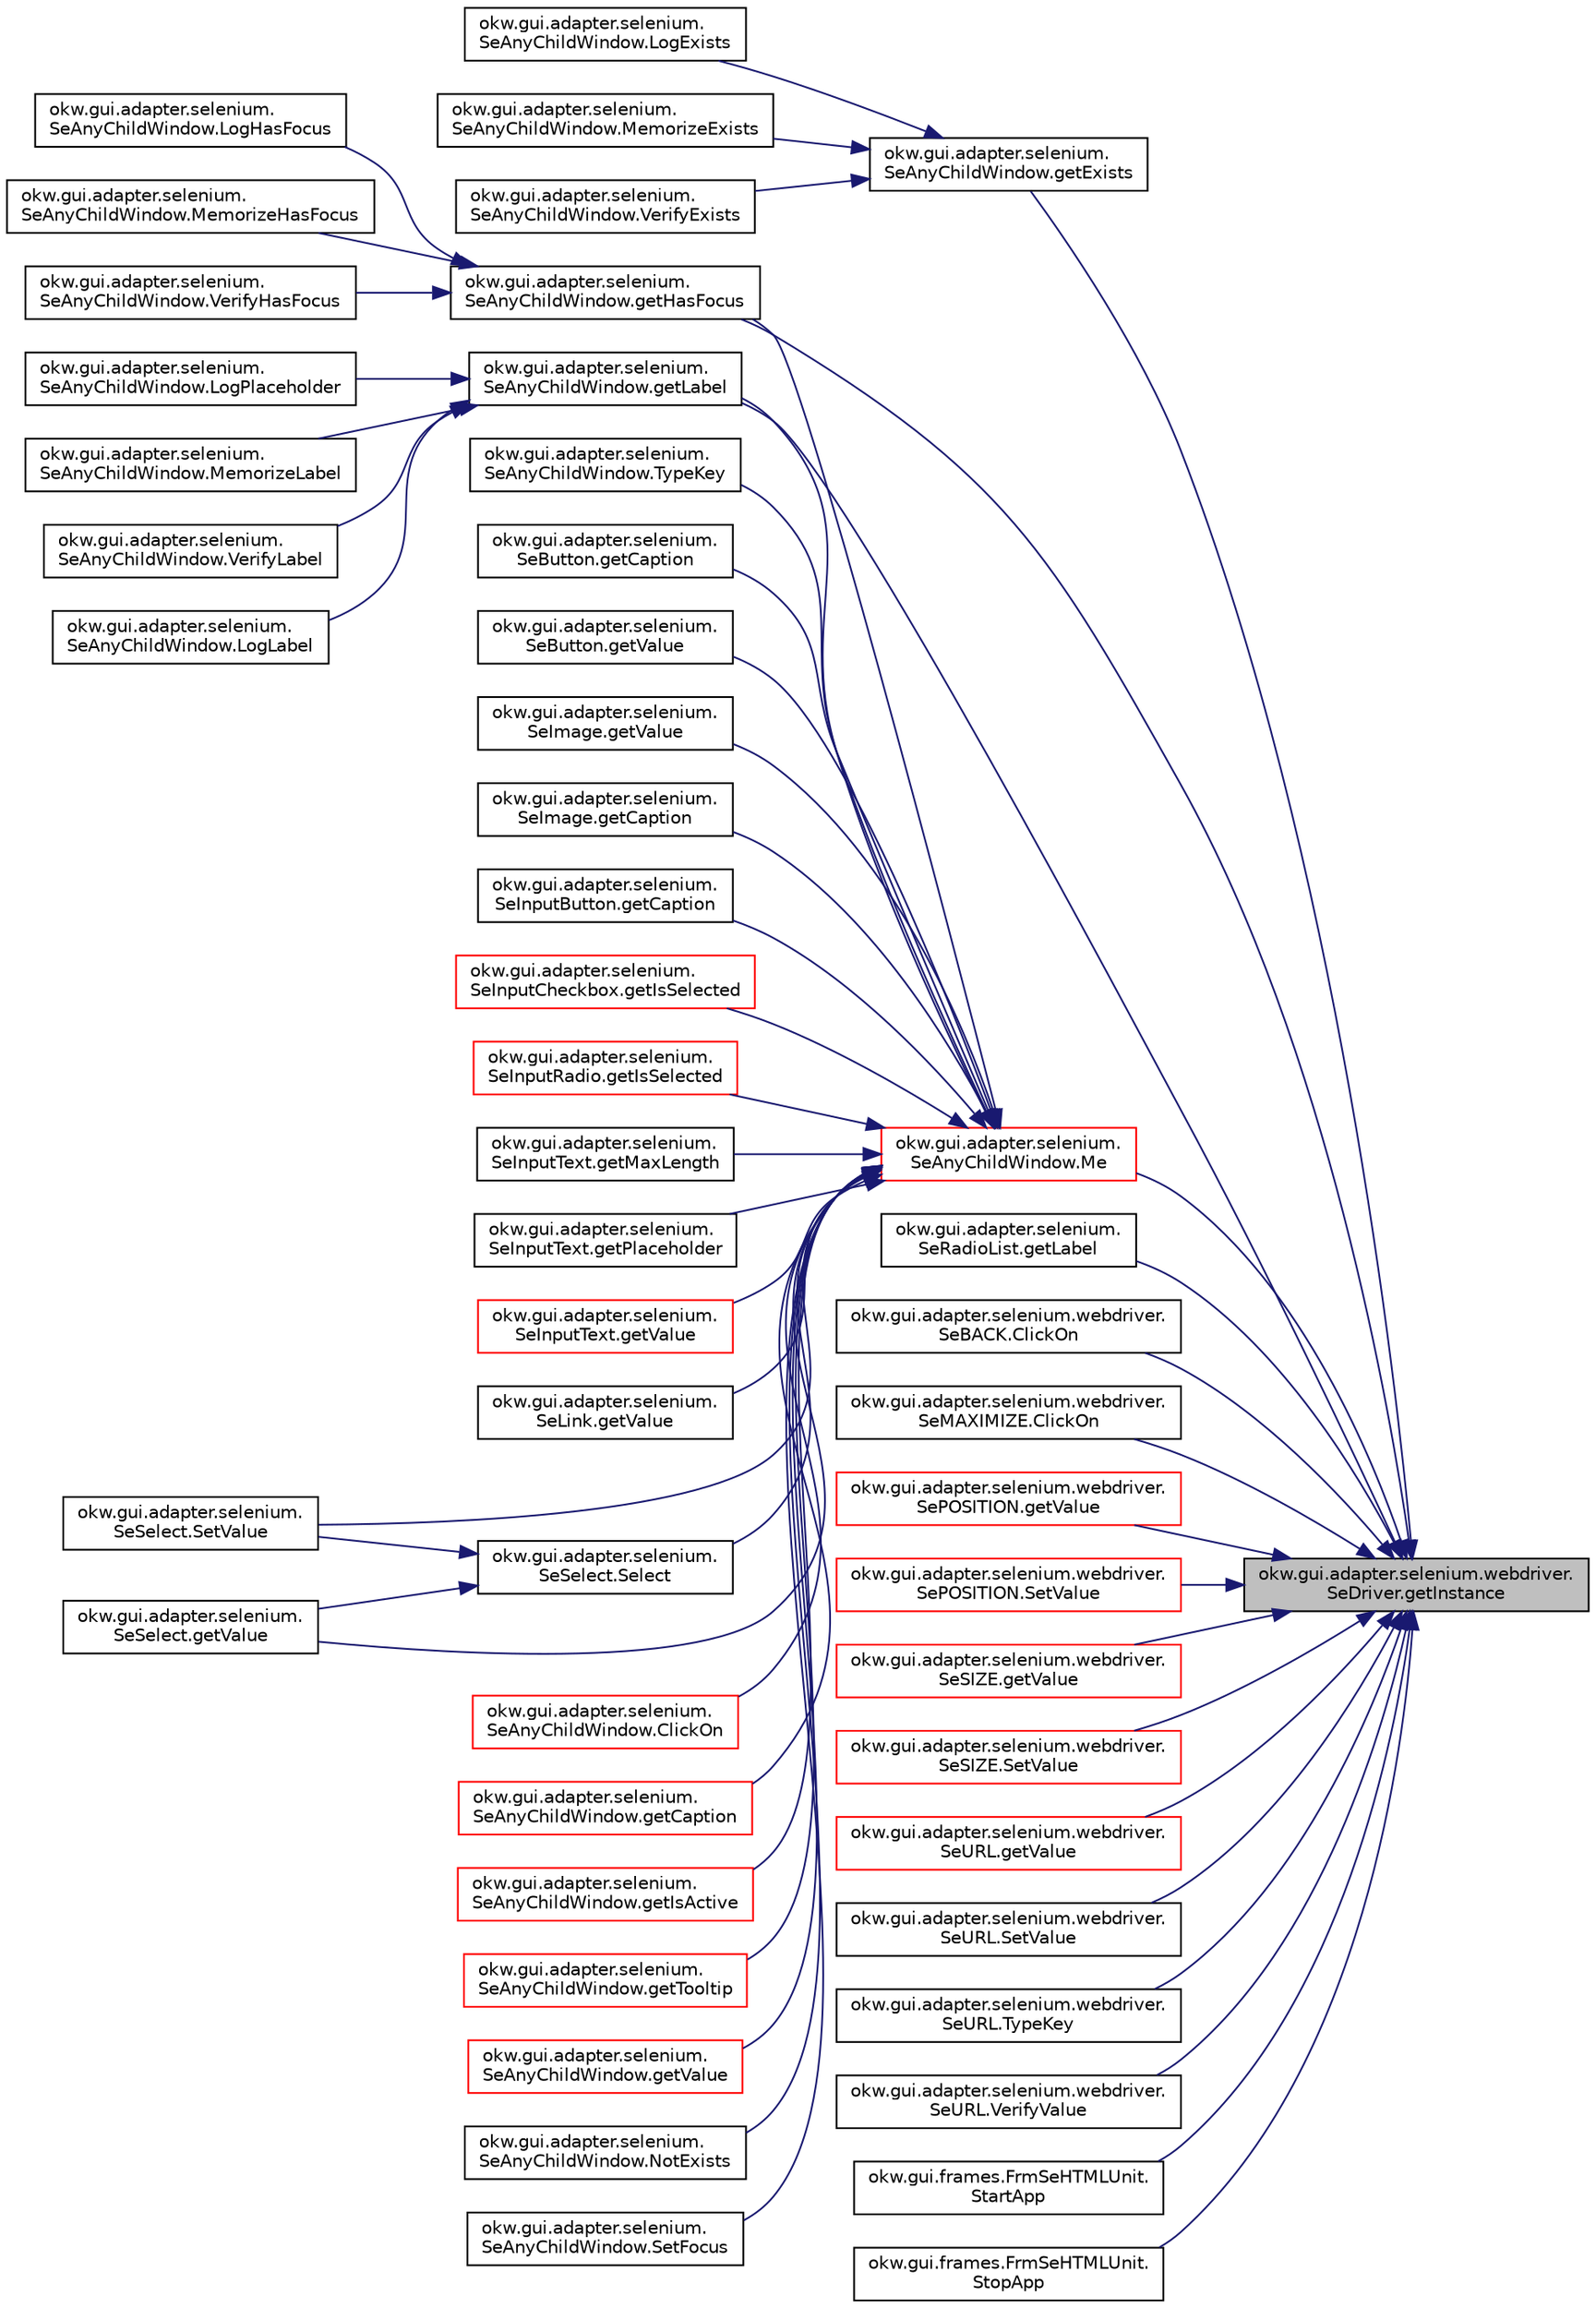 digraph "okw.gui.adapter.selenium.webdriver.SeDriver.getInstance"
{
 // INTERACTIVE_SVG=YES
 // LATEX_PDF_SIZE
  edge [fontname="Helvetica",fontsize="10",labelfontname="Helvetica",labelfontsize="10"];
  node [fontname="Helvetica",fontsize="10",shape=record];
  rankdir="RL";
  Node152 [label="okw.gui.adapter.selenium.webdriver.\lSeDriver.getInstance",height=0.2,width=0.4,color="black", fillcolor="grey75", style="filled", fontcolor="black",tooltip="Gibt die Instance für die einzige Instanz dieser Klasse zurück."];
  Node152 -> Node153 [dir="back",color="midnightblue",fontsize="10",style="solid",fontname="Helvetica"];
  Node153 [label="okw.gui.adapter.selenium.\lSeAnyChildWindow.getExists",height=0.2,width=0.4,color="black", fillcolor="white", style="filled",URL="$classokw_1_1gui_1_1adapter_1_1selenium_1_1_se_any_child_window.html#abbf4e30bd11acd1ad0c06706a6e43871",tooltip="Prüft die Existenz des aktuellen Objektes."];
  Node153 -> Node154 [dir="back",color="midnightblue",fontsize="10",style="solid",fontname="Helvetica"];
  Node154 [label="okw.gui.adapter.selenium.\lSeAnyChildWindow.LogExists",height=0.2,width=0.4,color="black", fillcolor="white", style="filled",URL="$classokw_1_1gui_1_1adapter_1_1selenium_1_1_se_any_child_window.html#a77468a67b30058f840a2c6c1bbcf44f6",tooltip="Das ist die GUI-Adapter Methode, die durch das Schlüsselwort refLogExists aufgerufen wird."];
  Node153 -> Node155 [dir="back",color="midnightblue",fontsize="10",style="solid",fontname="Helvetica"];
  Node155 [label="okw.gui.adapter.selenium.\lSeAnyChildWindow.MemorizeExists",height=0.2,width=0.4,color="black", fillcolor="white", style="filled",URL="$classokw_1_1gui_1_1adapter_1_1selenium_1_1_se_any_child_window.html#a851c4e1bf2147aece7493acfad6d2fba",tooltip="Das ist die GUI-Adapter Methode, die durch das Schlüsselwort refMemorizeExists aufgerufen wird."];
  Node153 -> Node156 [dir="back",color="midnightblue",fontsize="10",style="solid",fontname="Helvetica"];
  Node156 [label="okw.gui.adapter.selenium.\lSeAnyChildWindow.VerifyExists",height=0.2,width=0.4,color="black", fillcolor="white", style="filled",URL="$classokw_1_1gui_1_1adapter_1_1selenium_1_1_se_any_child_window.html#aa267e861bf7e7dc9e0c932e6ca5e8579",tooltip="Ermittelt/Prüft, ob das aktuelle Objekt existiert."];
  Node152 -> Node157 [dir="back",color="midnightblue",fontsize="10",style="solid",fontname="Helvetica"];
  Node157 [label="okw.gui.adapter.selenium.\lSeAnyChildWindow.getHasFocus",height=0.2,width=0.4,color="black", fillcolor="white", style="filled",URL="$classokw_1_1gui_1_1adapter_1_1selenium_1_1_se_any_child_window.html#a3dd9beab770c688211a9244ce308505c",tooltip="Methode liefert den aktuellen Zustand Wert des Focus."];
  Node157 -> Node158 [dir="back",color="midnightblue",fontsize="10",style="solid",fontname="Helvetica"];
  Node158 [label="okw.gui.adapter.selenium.\lSeAnyChildWindow.LogHasFocus",height=0.2,width=0.4,color="black", fillcolor="white", style="filled",URL="$classokw_1_1gui_1_1adapter_1_1selenium_1_1_se_any_child_window.html#a4b2c518a6da93a0960fed6da1cba688c",tooltip="Das ist die GUI-Adapter Methode, die durch das Schlüsselwort refLogHasFocus aufgerufen wird."];
  Node157 -> Node159 [dir="back",color="midnightblue",fontsize="10",style="solid",fontname="Helvetica"];
  Node159 [label="okw.gui.adapter.selenium.\lSeAnyChildWindow.MemorizeHasFocus",height=0.2,width=0.4,color="black", fillcolor="white", style="filled",URL="$classokw_1_1gui_1_1adapter_1_1selenium_1_1_se_any_child_window.html#a584bd499ca9b87b864c662303c02787a",tooltip="Das ist die GUI-Adapter Methode, die durch das Schlüsselwort refMemorizeHasFocus aufgerufen wird."];
  Node157 -> Node160 [dir="back",color="midnightblue",fontsize="10",style="solid",fontname="Helvetica"];
  Node160 [label="okw.gui.adapter.selenium.\lSeAnyChildWindow.VerifyHasFocus",height=0.2,width=0.4,color="black", fillcolor="white", style="filled",URL="$classokw_1_1gui_1_1adapter_1_1selenium_1_1_se_any_child_window.html#a6216158314b8256477ea97c2393d2015",tooltip="Ermittelt ob das GUI-Objekt den Fokus hat."];
  Node152 -> Node161 [dir="back",color="midnightblue",fontsize="10",style="solid",fontname="Helvetica"];
  Node161 [label="okw.gui.adapter.selenium.\lSeAnyChildWindow.getLabel",height=0.2,width=0.4,color="black", fillcolor="white", style="filled",URL="$classokw_1_1gui_1_1adapter_1_1selenium_1_1_se_any_child_window.html#a51e404fc0a53a8de7803e22f201f6b23",tooltip="Ermittelt den textuellen Inhalt des Labels."];
  Node161 -> Node162 [dir="back",color="midnightblue",fontsize="10",style="solid",fontname="Helvetica"];
  Node162 [label="okw.gui.adapter.selenium.\lSeAnyChildWindow.LogLabel",height=0.2,width=0.4,color="black", fillcolor="white", style="filled",URL="$classokw_1_1gui_1_1adapter_1_1selenium_1_1_se_any_child_window.html#ae2b4f85d72988ba0d20ea7763e692c9e",tooltip="Das ist die GUI-Adapter Methode, die durch das Schlüsselwort refLogLabel aufgerufen wird."];
  Node161 -> Node163 [dir="back",color="midnightblue",fontsize="10",style="solid",fontname="Helvetica"];
  Node163 [label="okw.gui.adapter.selenium.\lSeAnyChildWindow.LogPlaceholder",height=0.2,width=0.4,color="black", fillcolor="white", style="filled",URL="$classokw_1_1gui_1_1adapter_1_1selenium_1_1_se_any_child_window.html#ab600bd5adb87483eaf4aef3f0bc1f11a",tooltip="Das ist die GUI-Adapter Methode, die durch das Schlüsselwort refLogPlaceholder aufgerufen wird."];
  Node161 -> Node164 [dir="back",color="midnightblue",fontsize="10",style="solid",fontname="Helvetica"];
  Node164 [label="okw.gui.adapter.selenium.\lSeAnyChildWindow.MemorizeLabel",height=0.2,width=0.4,color="black", fillcolor="white", style="filled",URL="$classokw_1_1gui_1_1adapter_1_1selenium_1_1_se_any_child_window.html#a890ebc9edf84edb93569ef77654664df",tooltip="Das ist die GUI-Adapter Methode, die durch das Schlüsselwort refMemorizeLabel aufgerufen wird."];
  Node161 -> Node165 [dir="back",color="midnightblue",fontsize="10",style="solid",fontname="Helvetica"];
  Node165 [label="okw.gui.adapter.selenium.\lSeAnyChildWindow.VerifyLabel",height=0.2,width=0.4,color="black", fillcolor="white", style="filled",URL="$classokw_1_1gui_1_1adapter_1_1selenium_1_1_se_any_child_window.html#a703f8e93c741d957f681bc6e7fc4099e",tooltip="Ermittelt den textuellen Inhalt des Labels für Prüfewert."];
  Node152 -> Node166 [dir="back",color="midnightblue",fontsize="10",style="solid",fontname="Helvetica"];
  Node166 [label="okw.gui.adapter.selenium.\lSeAnyChildWindow.Me",height=0.2,width=0.4,color="red", fillcolor="white", style="filled",URL="$classokw_1_1gui_1_1adapter_1_1selenium_1_1_se_any_child_window.html#a9a138af1fc6ff850d708d66f308a2525",tooltip="Ermittelt aus dem gegebenen Locator das DOM-Elelement, welches das Objekt representiert."];
  Node166 -> Node167 [dir="back",color="midnightblue",fontsize="10",style="solid",fontname="Helvetica"];
  Node167 [label="okw.gui.adapter.selenium.\lSeAnyChildWindow.ClickOn",height=0.2,width=0.4,color="red", fillcolor="white", style="filled",URL="$classokw_1_1gui_1_1adapter_1_1selenium_1_1_se_any_child_window.html#a16df325c8b8bb0e360ac9d9dbb50d91e",tooltip="Das ist die GUI-Adapter Methode, die durch das Schlüsselwort ClickOn( FN ) aufgerufen wird."];
  Node166 -> Node173 [dir="back",color="midnightblue",fontsize="10",style="solid",fontname="Helvetica"];
  Node173 [label="okw.gui.adapter.selenium.\lSeAnyChildWindow.getCaption",height=0.2,width=0.4,color="red", fillcolor="white", style="filled",URL="$classokw_1_1gui_1_1adapter_1_1selenium_1_1_se_any_child_window.html#a6dbc784267dbac3feef5e421ece9aced",tooltip="Ermittelt den textuellen Inhalt der Überschrift eines HTML-Tags anhand des Attributee \"textContent\"."];
  Node166 -> Node157 [dir="back",color="midnightblue",fontsize="10",style="solid",fontname="Helvetica"];
  Node166 -> Node177 [dir="back",color="midnightblue",fontsize="10",style="solid",fontname="Helvetica"];
  Node177 [label="okw.gui.adapter.selenium.\lSeAnyChildWindow.getIsActive",height=0.2,width=0.4,color="red", fillcolor="white", style="filled",URL="$classokw_1_1gui_1_1adapter_1_1selenium_1_1_se_any_child_window.html#ad645cfa0e917477adffe133b1d3371d5",tooltip="Ermittelt, ob das aktuellen Objekt aktiv ist."];
  Node166 -> Node161 [dir="back",color="midnightblue",fontsize="10",style="solid",fontname="Helvetica"];
  Node166 -> Node181 [dir="back",color="midnightblue",fontsize="10",style="solid",fontname="Helvetica"];
  Node181 [label="okw.gui.adapter.selenium.\lSeAnyChildWindow.getTooltip",height=0.2,width=0.4,color="red", fillcolor="white", style="filled",URL="$classokw_1_1gui_1_1adapter_1_1selenium_1_1_se_any_child_window.html#a1c887727f8411c769a24c90d8bde67a5",tooltip="Ermittelt den textuellen Inhalt des ToolTips."];
  Node166 -> Node185 [dir="back",color="midnightblue",fontsize="10",style="solid",fontname="Helvetica"];
  Node185 [label="okw.gui.adapter.selenium.\lSeAnyChildWindow.getValue",height=0.2,width=0.4,color="red", fillcolor="white", style="filled",URL="$classokw_1_1gui_1_1adapter_1_1selenium_1_1_se_any_child_window.html#a2fcad47248d5e447d9b3cb29a933b8df",tooltip="Liest den aktuellen sichtbaren Wert/Text des HTML-Tags aus."];
  Node166 -> Node189 [dir="back",color="midnightblue",fontsize="10",style="solid",fontname="Helvetica"];
  Node189 [label="okw.gui.adapter.selenium.\lSeAnyChildWindow.NotExists",height=0.2,width=0.4,color="black", fillcolor="white", style="filled",URL="$classokw_1_1gui_1_1adapter_1_1selenium_1_1_se_any_child_window.html#a3bac3a56e303599b56c3a1b254d19a84",tooltip="Prüft die nicht Existenz des aktuellen Objektes."];
  Node166 -> Node190 [dir="back",color="midnightblue",fontsize="10",style="solid",fontname="Helvetica"];
  Node190 [label="okw.gui.adapter.selenium.\lSeAnyChildWindow.SetFocus",height=0.2,width=0.4,color="black", fillcolor="white", style="filled",URL="$classokw_1_1gui_1_1adapter_1_1selenium_1_1_se_any_child_window.html#a0b446a5c7e2e308a3e03450f5a31e510",tooltip="Setzt den Focus auf das Objekt."];
  Node166 -> Node191 [dir="back",color="midnightblue",fontsize="10",style="solid",fontname="Helvetica"];
  Node191 [label="okw.gui.adapter.selenium.\lSeAnyChildWindow.TypeKey",height=0.2,width=0.4,color="black", fillcolor="white", style="filled",URL="$classokw_1_1gui_1_1adapter_1_1selenium_1_1_se_any_child_window.html#ab048c55c3dbbdbdddfabe5cfffb1d889",tooltip="Tastatureingabe in das aktuelle Objekt."];
  Node166 -> Node192 [dir="back",color="midnightblue",fontsize="10",style="solid",fontname="Helvetica"];
  Node192 [label="okw.gui.adapter.selenium.\lSeButton.getCaption",height=0.2,width=0.4,color="black", fillcolor="white", style="filled",URL="$classokw_1_1gui_1_1adapter_1_1selenium_1_1_se_button.html#a4d658a6f764e2983da35ea25ee9c2412",tooltip="Ermittelt den textuellen Inhalt der Caption/Überschrift des Objektes."];
  Node166 -> Node193 [dir="back",color="midnightblue",fontsize="10",style="solid",fontname="Helvetica"];
  Node193 [label="okw.gui.adapter.selenium.\lSeButton.getValue",height=0.2,width=0.4,color="black", fillcolor="white", style="filled",URL="$classokw_1_1gui_1_1adapter_1_1selenium_1_1_se_button.html#adf7b5e39f438dc8807b5e77a381da73a",tooltip="Ein SeInputButton hat keinen Wert! -> OKWFrameObjectMethodNotImplemented Auslösen!"];
  Node166 -> Node194 [dir="back",color="midnightblue",fontsize="10",style="solid",fontname="Helvetica"];
  Node194 [label="okw.gui.adapter.selenium.\lSeImage.getValue",height=0.2,width=0.4,color="black", fillcolor="white", style="filled",URL="$classokw_1_1gui_1_1adapter_1_1selenium_1_1_se_image.html#a143118b7b3b0cc7788cbf7c9238bc68f",tooltip="Der Wert eines img ist der Wert des Attributtes src."];
  Node166 -> Node195 [dir="back",color="midnightblue",fontsize="10",style="solid",fontname="Helvetica"];
  Node195 [label="okw.gui.adapter.selenium.\lSeImage.getCaption",height=0.2,width=0.4,color="black", fillcolor="white", style="filled",URL="$classokw_1_1gui_1_1adapter_1_1selenium_1_1_se_image.html#a44980a47d966e4bfd206ae5d5ac4399c",tooltip="Ermittelt den textuellen Inhalt der Caption."];
  Node166 -> Node196 [dir="back",color="midnightblue",fontsize="10",style="solid",fontname="Helvetica"];
  Node196 [label="okw.gui.adapter.selenium.\lSeInputButton.getCaption",height=0.2,width=0.4,color="black", fillcolor="white", style="filled",URL="$classokw_1_1gui_1_1adapter_1_1selenium_1_1_se_input_button.html#a3c2c309651daf767e1941b2b30d3fea5",tooltip="Ermittelt den textuellen Inhalt der Caption/Überschrift des Objektes."];
  Node166 -> Node197 [dir="back",color="midnightblue",fontsize="10",style="solid",fontname="Helvetica"];
  Node197 [label="okw.gui.adapter.selenium.\lSeInputCheckbox.getIsSelected",height=0.2,width=0.4,color="red", fillcolor="white", style="filled",URL="$classokw_1_1gui_1_1adapter_1_1selenium_1_1_se_input_checkbox.html#aa5351c44da27a9f8c63ccd0315922c82",tooltip="Method liefert den aktuellen Zustand der Checkbox, \"angehakt\" oder \"nicht angehakt\"."];
  Node166 -> Node199 [dir="back",color="midnightblue",fontsize="10",style="solid",fontname="Helvetica"];
  Node199 [label="okw.gui.adapter.selenium.\lSeInputRadio.getIsSelected",height=0.2,width=0.4,color="red", fillcolor="white", style="filled",URL="$classokw_1_1gui_1_1adapter_1_1selenium_1_1_se_input_radio.html#a2bdc045186dd1244133cf6edaa2d45f1",tooltip="Method liefert den aktuellen Zustand des RadioButtons, ausgewählt oder nicht."];
  Node166 -> Node201 [dir="back",color="midnightblue",fontsize="10",style="solid",fontname="Helvetica"];
  Node201 [label="okw.gui.adapter.selenium.\lSeInputText.getMaxLength",height=0.2,width=0.4,color="black", fillcolor="white", style="filled",URL="$classokw_1_1gui_1_1adapter_1_1selenium_1_1_se_input_text.html#abcef45ee901b75771500defc871ecea9",tooltip="Ermittelt den textuellen Inhalt des Labels."];
  Node166 -> Node202 [dir="back",color="midnightblue",fontsize="10",style="solid",fontname="Helvetica"];
  Node202 [label="okw.gui.adapter.selenium.\lSeInputText.getPlaceholder",height=0.2,width=0.4,color="black", fillcolor="white", style="filled",URL="$classokw_1_1gui_1_1adapter_1_1selenium_1_1_se_input_text.html#a5ce4d66e798549b18635bf35c1c33917",tooltip="Liest den Placeholder des input-Tags aus."];
  Node166 -> Node203 [dir="back",color="midnightblue",fontsize="10",style="solid",fontname="Helvetica"];
  Node203 [label="okw.gui.adapter.selenium.\lSeInputText.getValue",height=0.2,width=0.4,color="red", fillcolor="white", style="filled",URL="$classokw_1_1gui_1_1adapter_1_1selenium_1_1_se_input_text.html#aca62fc718d6636750d210014eb6244d2",tooltip="Ermittelt den Wert des Textfeldes, welches dem sichtbaren ."];
  Node166 -> Node205 [dir="back",color="midnightblue",fontsize="10",style="solid",fontname="Helvetica"];
  Node205 [label="okw.gui.adapter.selenium.\lSeLink.getValue",height=0.2,width=0.4,color="black", fillcolor="white", style="filled",URL="$classokw_1_1gui_1_1adapter_1_1selenium_1_1_se_link.html#a5f07ff01898f066115ea23d3bcc10fd3",tooltip="Der Wert eines Linkes ist das Ziel des Linkes, also das Attribut href des HTML-Linkes."];
  Node166 -> Node206 [dir="back",color="midnightblue",fontsize="10",style="solid",fontname="Helvetica"];
  Node206 [label="okw.gui.adapter.selenium.\lSeSelect.Select",height=0.2,width=0.4,color="black", fillcolor="white", style="filled",URL="$classokw_1_1gui_1_1adapter_1_1selenium_1_1_se_select.html#afdad05e1d4413b4cdce12d38b67def23",tooltip="Methode wählt einen oder mehrere Werte in einer ListBox aus."];
  Node206 -> Node207 [dir="back",color="midnightblue",fontsize="10",style="solid",fontname="Helvetica"];
  Node207 [label="okw.gui.adapter.selenium.\lSeSelect.SetValue",height=0.2,width=0.4,color="black", fillcolor="white", style="filled",URL="$classokw_1_1gui_1_1adapter_1_1selenium_1_1_se_select.html#adadeaad5c5dbbe8c2f24e51a99de6012",tooltip="Methode setzt einen oder mehrere Werte in einer ListBox."];
  Node206 -> Node208 [dir="back",color="midnightblue",fontsize="10",style="solid",fontname="Helvetica"];
  Node208 [label="okw.gui.adapter.selenium.\lSeSelect.getValue",height=0.2,width=0.4,color="black", fillcolor="white", style="filled",URL="$classokw_1_1gui_1_1adapter_1_1selenium_1_1_se_select.html#a9b794180edef1f6d5d11cad9f6e7e136",tooltip="Holt die aktuell ausgewählten Werte aus der ListBox."];
  Node166 -> Node207 [dir="back",color="midnightblue",fontsize="10",style="solid",fontname="Helvetica"];
  Node166 -> Node208 [dir="back",color="midnightblue",fontsize="10",style="solid",fontname="Helvetica"];
  Node152 -> Node217 [dir="back",color="midnightblue",fontsize="10",style="solid",fontname="Helvetica"];
  Node217 [label="okw.gui.adapter.selenium.\lSeRadioList.getLabel",height=0.2,width=0.4,color="black", fillcolor="white", style="filled",URL="$classokw_1_1gui_1_1adapter_1_1selenium_1_1_se_radio_list.html#ad4ef958d557fd0e526b1c20af767accf",tooltip="Ermittelt den textuellen Inhalt des Labels."];
  Node152 -> Node218 [dir="back",color="midnightblue",fontsize="10",style="solid",fontname="Helvetica"];
  Node218 [label="okw.gui.adapter.selenium.webdriver.\lSeBACK.ClickOn",height=0.2,width=0.4,color="black", fillcolor="white", style="filled",URL="$classokw_1_1gui_1_1adapter_1_1selenium_1_1webdriver_1_1_se_b_a_c_k.html#a3006539e3640c87b845568ebee192d70",tooltip="Das ist die GUI-Adapter Methode, die durch das Schlüsselwort ClickOn( FN ) aufgerufen wird."];
  Node152 -> Node219 [dir="back",color="midnightblue",fontsize="10",style="solid",fontname="Helvetica"];
  Node219 [label="okw.gui.adapter.selenium.webdriver.\lSeMAXIMIZE.ClickOn",height=0.2,width=0.4,color="black", fillcolor="white", style="filled",URL="$classokw_1_1gui_1_1adapter_1_1selenium_1_1webdriver_1_1_se_m_a_x_i_m_i_z_e.html#a1dd8d09896417f0c6770843c1b7d3896",tooltip="Klickt auf das aktuelle Objekt."];
  Node152 -> Node220 [dir="back",color="midnightblue",fontsize="10",style="solid",fontname="Helvetica"];
  Node220 [label="okw.gui.adapter.selenium.webdriver.\lSePOSITION.getValue",height=0.2,width=0.4,color="red", fillcolor="white", style="filled",URL="$classokw_1_1gui_1_1adapter_1_1selenium_1_1webdriver_1_1_se_p_o_s_i_t_i_o_n.html#a8202bdbc5da3771dfff2e139d3c5391f",tooltip="Ermittelt die aktuellen Werte für X und Y-Koordinate der Ecke obenlinks."];
  Node152 -> Node224 [dir="back",color="midnightblue",fontsize="10",style="solid",fontname="Helvetica"];
  Node224 [label="okw.gui.adapter.selenium.webdriver.\lSePOSITION.SetValue",height=0.2,width=0.4,color="red", fillcolor="white", style="filled",URL="$classokw_1_1gui_1_1adapter_1_1selenium_1_1webdriver_1_1_se_p_o_s_i_t_i_o_n.html#a950d14a51708f5c5474f8fde21ad1879",tooltip="Setzt den Wert der URL im aktiven Browser und navigiert zur gegebene Seite."];
  Node152 -> Node226 [dir="back",color="midnightblue",fontsize="10",style="solid",fontname="Helvetica"];
  Node226 [label="okw.gui.adapter.selenium.webdriver.\lSeSIZE.getValue",height=0.2,width=0.4,color="red", fillcolor="white", style="filled",URL="$classokw_1_1gui_1_1adapter_1_1selenium_1_1webdriver_1_1_se_s_i_z_e.html#aa87092db0da97d396bdd4ec57a675866",tooltip="Ermittelt die aktuellen Werte für Breite und Höhe."];
  Node152 -> Node230 [dir="back",color="midnightblue",fontsize="10",style="solid",fontname="Helvetica"];
  Node230 [label="okw.gui.adapter.selenium.webdriver.\lSeSIZE.SetValue",height=0.2,width=0.4,color="red", fillcolor="white", style="filled",URL="$classokw_1_1gui_1_1adapter_1_1selenium_1_1webdriver_1_1_se_s_i_z_e.html#a19404fa22c30712c19d0cb40fc0e504e",tooltip="Setzt den Wert der URL im aktiven Browser und navigiert zur gegebene Seite."];
  Node152 -> Node232 [dir="back",color="midnightblue",fontsize="10",style="solid",fontname="Helvetica"];
  Node232 [label="okw.gui.adapter.selenium.webdriver.\lSeURL.getValue",height=0.2,width=0.4,color="red", fillcolor="white", style="filled",URL="$classokw_1_1gui_1_1adapter_1_1selenium_1_1webdriver_1_1_se_u_r_l.html#ac4a8fb6892a96ff08d6c7ce77f193aab",tooltip="Liest den aktuellen Wert der URL aus."];
  Node152 -> Node235 [dir="back",color="midnightblue",fontsize="10",style="solid",fontname="Helvetica"];
  Node235 [label="okw.gui.adapter.selenium.webdriver.\lSeURL.SetValue",height=0.2,width=0.4,color="black", fillcolor="white", style="filled",URL="$classokw_1_1gui_1_1adapter_1_1selenium_1_1webdriver_1_1_se_u_r_l.html#a7d87a9788b57054aaedb9597fdae8f1b",tooltip="Setzt den Wert der URL im aktiven Browser und navigiert zur gegebene Seite."];
  Node152 -> Node236 [dir="back",color="midnightblue",fontsize="10",style="solid",fontname="Helvetica"];
  Node236 [label="okw.gui.adapter.selenium.webdriver.\lSeURL.TypeKey",height=0.2,width=0.4,color="black", fillcolor="white", style="filled",URL="$classokw_1_1gui_1_1adapter_1_1selenium_1_1webdriver_1_1_se_u_r_l.html#a1a38bdf8d462e42ba1961051bd8dddf8",tooltip="Setzt den Wert der URL im aktiven Browser/BrowserChild und navigiert zur gegebenen Seite."];
  Node152 -> Node237 [dir="back",color="midnightblue",fontsize="10",style="solid",fontname="Helvetica"];
  Node237 [label="okw.gui.adapter.selenium.webdriver.\lSeURL.VerifyValue",height=0.2,width=0.4,color="black", fillcolor="white", style="filled",URL="$classokw_1_1gui_1_1adapter_1_1selenium_1_1webdriver_1_1_se_u_r_l.html#aadb20c277321299b91182cf10c99c1c6",tooltip="Ermittelt den textuellen Inhalt des markierten Textes für Prüfewert."];
  Node152 -> Node238 [dir="back",color="midnightblue",fontsize="10",style="solid",fontname="Helvetica"];
  Node238 [label="okw.gui.frames.FrmSeHTMLUnit.\lStartApp",height=0.2,width=0.4,color="black", fillcolor="white", style="filled",URL="$classokw_1_1gui_1_1frames_1_1_frm_se_h_t_m_l_unit.html#ac2672b99270c9880e3bd1a60ea36cf20",tooltip="Erzeugt eine Instanz des Selenium HTMLUnit-Drivers."];
  Node152 -> Node239 [dir="back",color="midnightblue",fontsize="10",style="solid",fontname="Helvetica"];
  Node239 [label="okw.gui.frames.FrmSeHTMLUnit.\lStopApp",height=0.2,width=0.4,color="black", fillcolor="white", style="filled",URL="$classokw_1_1gui_1_1frames_1_1_frm_se_h_t_m_l_unit.html#a38b2c04b7999a2c329d40d51c5844094",tooltip="HTMLUnit-Driver Beenden."];
}
